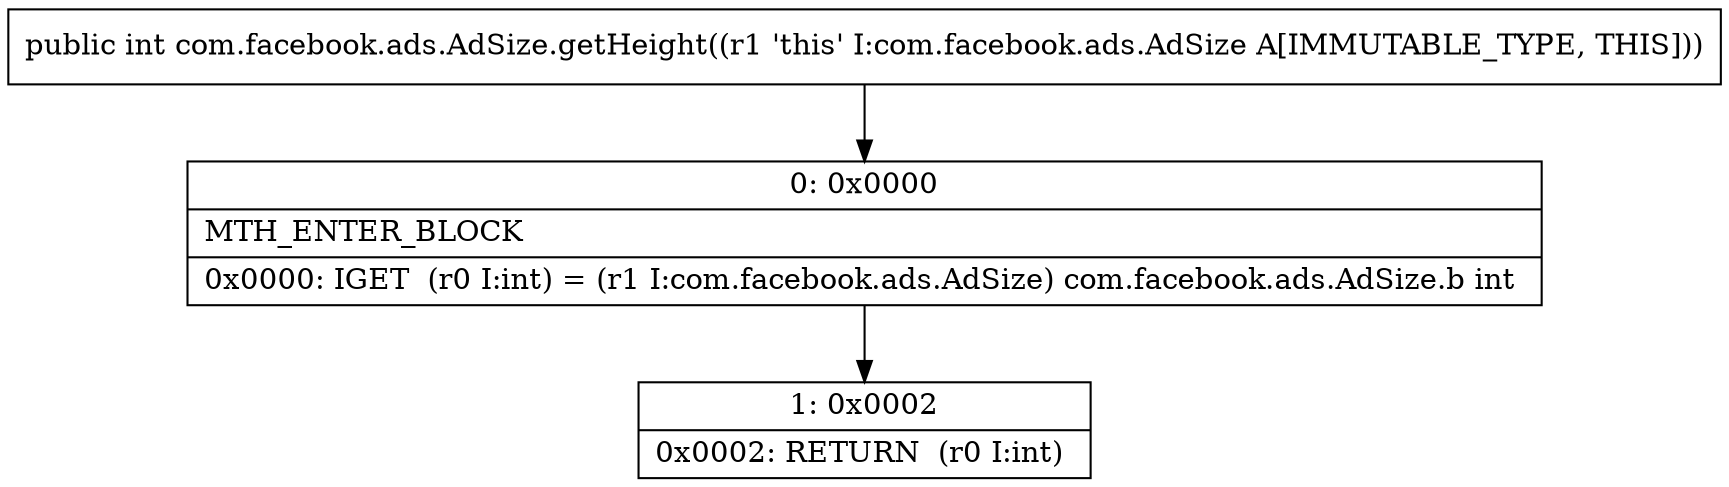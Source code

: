 digraph "CFG forcom.facebook.ads.AdSize.getHeight()I" {
Node_0 [shape=record,label="{0\:\ 0x0000|MTH_ENTER_BLOCK\l|0x0000: IGET  (r0 I:int) = (r1 I:com.facebook.ads.AdSize) com.facebook.ads.AdSize.b int \l}"];
Node_1 [shape=record,label="{1\:\ 0x0002|0x0002: RETURN  (r0 I:int) \l}"];
MethodNode[shape=record,label="{public int com.facebook.ads.AdSize.getHeight((r1 'this' I:com.facebook.ads.AdSize A[IMMUTABLE_TYPE, THIS])) }"];
MethodNode -> Node_0;
Node_0 -> Node_1;
}

